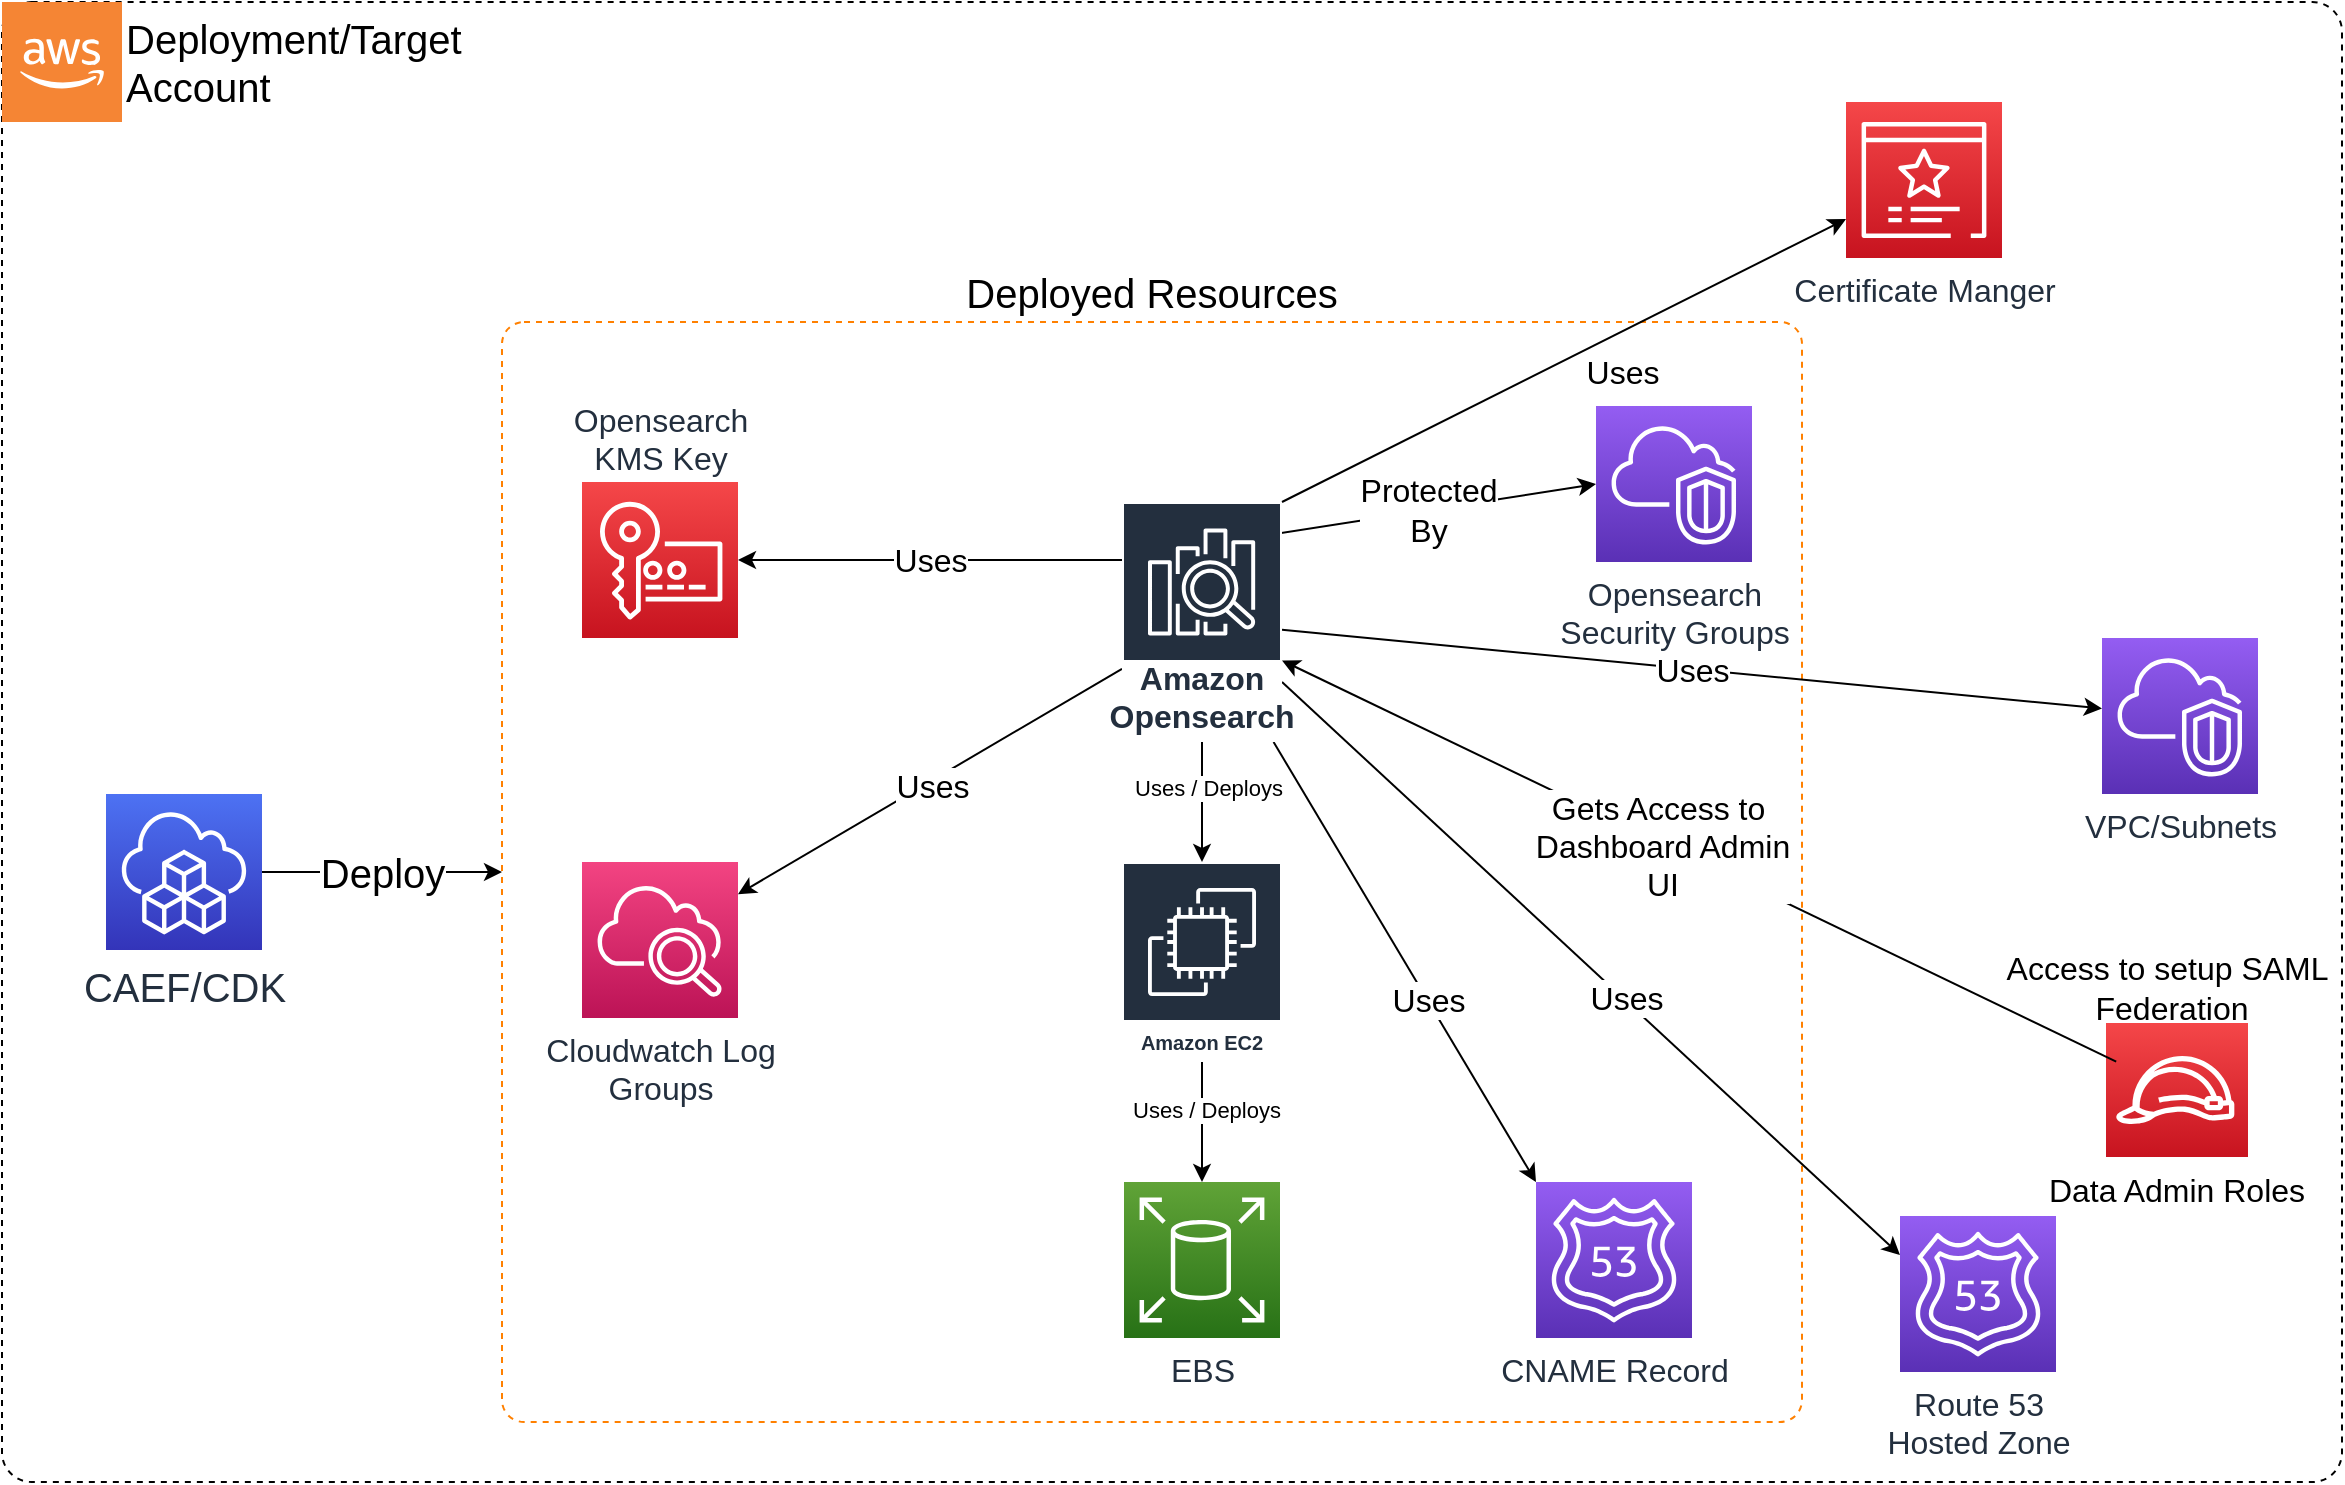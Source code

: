<mxfile version="20.8.10" type="device"><diagram id="n5W9dpHo_4uRlmlUV37y" name="Page-1"><mxGraphModel dx="1491" dy="855" grid="0" gridSize="10" guides="1" tooltips="1" connect="1" arrows="1" fold="1" page="1" pageScale="1" pageWidth="1700" pageHeight="1100" background="#FFFFFF" math="0" shadow="0"><root><mxCell id="0"/><mxCell id="1" parent="0"/><mxCell id="Upz8JuczPAwtXJUR2zo9-64" value="" style="rounded=1;whiteSpace=wrap;html=1;fontSize=20;fillColor=none;arcSize=2;dashed=1;labelPosition=center;verticalLabelPosition=top;align=center;verticalAlign=bottom;strokeColor=#000000;" parent="1" vertex="1"><mxGeometry x="240" y="300" width="1170" height="740" as="geometry"/></mxCell><mxCell id="Vt560z4J3A8kVG_z0Vwq-3" value="Deployed Resources" style="rounded=1;whiteSpace=wrap;html=1;fontSize=20;fillColor=none;arcSize=2;dashed=1;labelPosition=center;verticalLabelPosition=top;align=center;verticalAlign=bottom;strokeColor=#FF8000;" parent="1" vertex="1"><mxGeometry x="490" y="460" width="650" height="550" as="geometry"/></mxCell><mxCell id="Vt560z4J3A8kVG_z0Vwq-4" value="Deployment/Target&lt;br style=&quot;font-size: 20px;&quot;&gt;Account" style="outlineConnect=0;dashed=0;verticalLabelPosition=middle;verticalAlign=middle;align=left;html=1;shape=mxgraph.aws3.cloud_2;fillColor=#F58534;gradientColor=none;labelPosition=right;fontSize=20;" parent="1" vertex="1"><mxGeometry x="240" y="300" width="60" height="60" as="geometry"/></mxCell><mxCell id="Vt560z4J3A8kVG_z0Vwq-5" value="Deploy" style="edgeStyle=orthogonalEdgeStyle;rounded=0;orthogonalLoop=1;jettySize=auto;html=1;entryX=0;entryY=0.5;entryDx=0;entryDy=0;fontSize=20;" parent="1" source="Vt560z4J3A8kVG_z0Vwq-6" target="Vt560z4J3A8kVG_z0Vwq-3" edge="1"><mxGeometry relative="1" as="geometry"/></mxCell><mxCell id="Vt560z4J3A8kVG_z0Vwq-6" value="CAEF/CDK" style="sketch=0;points=[[0,0,0],[0.25,0,0],[0.5,0,0],[0.75,0,0],[1,0,0],[0,1,0],[0.25,1,0],[0.5,1,0],[0.75,1,0],[1,1,0],[0,0.25,0],[0,0.5,0],[0,0.75,0],[1,0.25,0],[1,0.5,0],[1,0.75,0]];outlineConnect=0;fontColor=#232F3E;gradientColor=#4D72F3;gradientDirection=north;fillColor=#3334B9;strokeColor=#ffffff;dashed=0;verticalLabelPosition=bottom;verticalAlign=top;align=center;html=1;fontSize=20;fontStyle=0;aspect=fixed;shape=mxgraph.aws4.resourceIcon;resIcon=mxgraph.aws4.cloud_development_kit;" parent="1" vertex="1"><mxGeometry x="292" y="696" width="78" height="78" as="geometry"/></mxCell><mxCell id="Vt560z4J3A8kVG_z0Vwq-15" value="Opensearch&lt;br&gt;KMS Key" style="sketch=0;points=[[0,0,0],[0.25,0,0],[0.5,0,0],[0.75,0,0],[1,0,0],[0,1,0],[0.25,1,0],[0.5,1,0],[0.75,1,0],[1,1,0],[0,0.25,0],[0,0.5,0],[0,0.75,0],[1,0.25,0],[1,0.5,0],[1,0.75,0]];outlineConnect=0;fontColor=#232F3E;gradientColor=#F54749;gradientDirection=north;fillColor=#C7131F;strokeColor=#ffffff;dashed=0;verticalLabelPosition=top;verticalAlign=bottom;align=center;html=1;fontSize=16;fontStyle=0;aspect=fixed;shape=mxgraph.aws4.resourceIcon;resIcon=mxgraph.aws4.key_management_service;labelPosition=center;" parent="1" vertex="1"><mxGeometry x="530" y="540" width="78" height="78" as="geometry"/></mxCell><mxCell id="5" value="Uses" style="edgeStyle=none;html=1;fontSize=16;" parent="1" target="Vt560z4J3A8kVG_z0Vwq-15" edge="1"><mxGeometry relative="1" as="geometry"><mxPoint x="800" y="579" as="sourcePoint"/></mxGeometry></mxCell><mxCell id="37" value="Protected&lt;br&gt;By" style="edgeStyle=none;html=1;entryX=0;entryY=0.5;entryDx=0;entryDy=0;entryPerimeter=0;fontSize=16;" parent="1" target="17" edge="1"><mxGeometry relative="1" as="geometry"><mxPoint x="870" y="567" as="sourcePoint"/></mxGeometry></mxCell><mxCell id="17" value="Opensearch &lt;br&gt;Security Groups" style="sketch=0;points=[[0,0,0],[0.25,0,0],[0.5,0,0],[0.75,0,0],[1,0,0],[0,1,0],[0.25,1,0],[0.5,1,0],[0.75,1,0],[1,1,0],[0,0.25,0],[0,0.5,0],[0,0.75,0],[1,0.25,0],[1,0.5,0],[1,0.75,0]];outlineConnect=0;fontColor=#232F3E;gradientColor=#945DF2;gradientDirection=north;fillColor=#5A30B5;strokeColor=#ffffff;dashed=0;verticalLabelPosition=bottom;verticalAlign=top;align=center;html=1;fontSize=16;fontStyle=0;aspect=fixed;shape=mxgraph.aws4.resourceIcon;resIcon=mxgraph.aws4.vpc;" parent="1" vertex="1"><mxGeometry x="1037" y="502" width="78" height="78" as="geometry"/></mxCell><mxCell id="24" value="Uses" style="edgeStyle=none;html=1;fontSize=16;" parent="1" source="Upz8JuczPAwtXJUR2zo9-41" target="23" edge="1"><mxGeometry x="-0.001" relative="1" as="geometry"><mxPoint x="1168" y="657" as="sourcePoint"/><mxPoint as="offset"/></mxGeometry></mxCell><mxCell id="23" value="VPC/Subnets" style="sketch=0;points=[[0,0,0],[0.25,0,0],[0.5,0,0],[0.75,0,0],[1,0,0],[0,1,0],[0.25,1,0],[0.5,1,0],[0.75,1,0],[1,1,0],[0,0.25,0],[0,0.5,0],[0,0.75,0],[1,0.25,0],[1,0.5,0],[1,0.75,0]];outlineConnect=0;fontColor=#232F3E;gradientColor=#945DF2;gradientDirection=north;fillColor=#5A30B5;strokeColor=#ffffff;dashed=0;verticalLabelPosition=bottom;verticalAlign=top;align=center;html=1;fontSize=16;fontStyle=0;aspect=fixed;shape=mxgraph.aws4.resourceIcon;resIcon=mxgraph.aws4.vpc;" parent="1" vertex="1"><mxGeometry x="1290" y="618" width="78" height="78" as="geometry"/></mxCell><mxCell id="Q0SemSmks-LGMFw4Zxaa-47" value="Data Admin Roles" style="group;labelPosition=center;verticalLabelPosition=bottom;align=center;verticalAlign=top;fontSize=16;" parent="1" vertex="1" connectable="0"><mxGeometry x="1291.5" y="810" width="72" height="68" as="geometry"/></mxCell><mxCell id="Q0SemSmks-LGMFw4Zxaa-48" value="" style="rounded=0;whiteSpace=wrap;html=1;verticalAlign=top;fillColor=#C7131F;strokeColor=#ffffff;fontColor=#232F3E;sketch=0;gradientColor=#F54749;gradientDirection=north;dashed=0;fontStyle=0;" parent="Q0SemSmks-LGMFw4Zxaa-47" vertex="1"><mxGeometry width="72" height="68" as="geometry"/></mxCell><mxCell id="Q0SemSmks-LGMFw4Zxaa-49" value="" style="sketch=0;outlineConnect=0;dashed=0;verticalLabelPosition=bottom;verticalAlign=top;align=center;html=1;fontSize=12;fontStyle=0;aspect=fixed;pointerEvents=1;shape=mxgraph.aws4.role;" parent="Q0SemSmks-LGMFw4Zxaa-47" vertex="1"><mxGeometry x="5" y="17" width="60.27" height="34" as="geometry"/></mxCell><mxCell id="Q0SemSmks-LGMFw4Zxaa-86" value="Access to setup SAML&amp;nbsp;&lt;br style=&quot;font-size: 16px;&quot;&gt;Federation" style="text;html=1;strokeColor=none;fillColor=none;align=center;verticalAlign=middle;whiteSpace=wrap;rounded=0;strokeWidth=2;fontSize=16;" parent="1" vertex="1"><mxGeometry x="1240" y="778" width="170" height="30" as="geometry"/></mxCell><mxCell id="Upz8JuczPAwtXJUR2zo9-49" style="edgeStyle=orthogonalEdgeStyle;rounded=0;orthogonalLoop=1;jettySize=auto;html=1;" parent="1" source="Upz8JuczPAwtXJUR2zo9-41" target="Upz8JuczPAwtXJUR2zo9-43" edge="1"><mxGeometry relative="1" as="geometry"/></mxCell><mxCell id="Upz8JuczPAwtXJUR2zo9-50" value="Uses / Deploys" style="edgeLabel;html=1;align=center;verticalAlign=middle;resizable=0;points=[];" parent="Upz8JuczPAwtXJUR2zo9-49" vertex="1" connectable="0"><mxGeometry x="-0.229" y="3" relative="1" as="geometry"><mxPoint as="offset"/></mxGeometry></mxCell><mxCell id="Upz8JuczPAwtXJUR2zo9-52" style="rounded=0;orthogonalLoop=1;jettySize=auto;html=1;" parent="1" source="Upz8JuczPAwtXJUR2zo9-41" target="Upz8JuczPAwtXJUR2zo9-42" edge="1"><mxGeometry relative="1" as="geometry"/></mxCell><mxCell id="Upz8JuczPAwtXJUR2zo9-53" value="Uses" style="edgeLabel;html=1;align=center;verticalAlign=middle;resizable=0;points=[];fontSize=16;" parent="Upz8JuczPAwtXJUR2zo9-52" vertex="1" connectable="0"><mxGeometry x="0.0" y="2" relative="1" as="geometry"><mxPoint as="offset"/></mxGeometry></mxCell><mxCell id="Upz8JuczPAwtXJUR2zo9-57" style="edgeStyle=none;rounded=0;orthogonalLoop=1;jettySize=auto;html=1;entryX=0;entryY=0.25;entryDx=0;entryDy=0;entryPerimeter=0;" parent="1" target="Upz8JuczPAwtXJUR2zo9-47" edge="1"><mxGeometry relative="1" as="geometry"><mxPoint x="880" y="640" as="sourcePoint"/></mxGeometry></mxCell><mxCell id="Upz8JuczPAwtXJUR2zo9-58" value="Uses" style="edgeLabel;html=1;align=center;verticalAlign=middle;resizable=0;points=[];fontSize=16;" parent="Upz8JuczPAwtXJUR2zo9-57" vertex="1" connectable="0"><mxGeometry x="0.105" y="1" relative="1" as="geometry"><mxPoint as="offset"/></mxGeometry></mxCell><mxCell id="Upz8JuczPAwtXJUR2zo9-60" style="edgeStyle=none;rounded=0;orthogonalLoop=1;jettySize=auto;html=1;exitX=1;exitY=0;exitDx=0;exitDy=0;exitPerimeter=0;" parent="1" source="Upz8JuczPAwtXJUR2zo9-41" target="Upz8JuczPAwtXJUR2zo9-46" edge="1"><mxGeometry relative="1" as="geometry"/></mxCell><mxCell id="Upz8JuczPAwtXJUR2zo9-61" value="Uses" style="edgeLabel;html=1;align=center;verticalAlign=middle;resizable=0;points=[];fontSize=16;" parent="Upz8JuczPAwtXJUR2zo9-60" vertex="1" connectable="0"><mxGeometry x="0.158" y="-4" relative="1" as="geometry"><mxPoint x="5" y="13" as="offset"/></mxGeometry></mxCell><mxCell id="Upz8JuczPAwtXJUR2zo9-62" style="edgeStyle=none;rounded=0;orthogonalLoop=1;jettySize=auto;html=1;entryX=0;entryY=0;entryDx=0;entryDy=0;entryPerimeter=0;" parent="1" source="Upz8JuczPAwtXJUR2zo9-41" target="Upz8JuczPAwtXJUR2zo9-59" edge="1"><mxGeometry relative="1" as="geometry"/></mxCell><mxCell id="Upz8JuczPAwtXJUR2zo9-63" value="Uses" style="edgeLabel;html=1;align=center;verticalAlign=middle;resizable=0;points=[];fontSize=16;" parent="Upz8JuczPAwtXJUR2zo9-62" vertex="1" connectable="0"><mxGeometry x="0.163" y="-1" relative="1" as="geometry"><mxPoint x="1" as="offset"/></mxGeometry></mxCell><mxCell id="Upz8JuczPAwtXJUR2zo9-41" value="Amazon Opensearch" style="sketch=0;outlineConnect=0;fontColor=#232F3E;gradientColor=none;strokeColor=#ffffff;fillColor=#232F3E;dashed=0;verticalLabelPosition=middle;verticalAlign=bottom;align=center;html=1;whiteSpace=wrap;fontSize=16;fontStyle=1;spacing=3;shape=mxgraph.aws4.productIcon;prIcon=mxgraph.aws4.elasticsearch_service;" parent="1" vertex="1"><mxGeometry x="800" y="550" width="80" height="120" as="geometry"/></mxCell><mxCell id="Upz8JuczPAwtXJUR2zo9-42" value="Cloudwatch Log&lt;br style=&quot;font-size: 16px;&quot;&gt;Groups" style="sketch=0;points=[[0,0,0],[0.25,0,0],[0.5,0,0],[0.75,0,0],[1,0,0],[0,1,0],[0.25,1,0],[0.5,1,0],[0.75,1,0],[1,1,0],[0,0.25,0],[0,0.5,0],[0,0.75,0],[1,0.25,0],[1,0.5,0],[1,0.75,0]];points=[[0,0,0],[0.25,0,0],[0.5,0,0],[0.75,0,0],[1,0,0],[0,1,0],[0.25,1,0],[0.5,1,0],[0.75,1,0],[1,1,0],[0,0.25,0],[0,0.5,0],[0,0.75,0],[1,0.25,0],[1,0.5,0],[1,0.75,0]];outlineConnect=0;fontColor=#232F3E;gradientColor=#F34482;gradientDirection=north;fillColor=#BC1356;strokeColor=#ffffff;dashed=0;verticalLabelPosition=bottom;verticalAlign=top;align=center;html=1;fontSize=16;fontStyle=0;aspect=fixed;shape=mxgraph.aws4.resourceIcon;resIcon=mxgraph.aws4.cloudwatch_2;" parent="1" vertex="1"><mxGeometry x="530" y="730" width="78" height="78" as="geometry"/></mxCell><mxCell id="Upz8JuczPAwtXJUR2zo9-48" style="edgeStyle=orthogonalEdgeStyle;rounded=0;orthogonalLoop=1;jettySize=auto;html=1;entryX=0.5;entryY=0;entryDx=0;entryDy=0;entryPerimeter=0;" parent="1" source="Upz8JuczPAwtXJUR2zo9-43" target="Upz8JuczPAwtXJUR2zo9-45" edge="1"><mxGeometry relative="1" as="geometry"/></mxCell><mxCell id="Upz8JuczPAwtXJUR2zo9-51" value="Uses / Deploys" style="edgeLabel;html=1;align=center;verticalAlign=middle;resizable=0;points=[];" parent="Upz8JuczPAwtXJUR2zo9-48" vertex="1" connectable="0"><mxGeometry x="-0.2" y="2" relative="1" as="geometry"><mxPoint as="offset"/></mxGeometry></mxCell><mxCell id="Upz8JuczPAwtXJUR2zo9-43" value="Amazon EC2" style="sketch=0;outlineConnect=0;fontColor=#232F3E;gradientColor=none;strokeColor=#ffffff;fillColor=#232F3E;dashed=0;verticalLabelPosition=middle;verticalAlign=bottom;align=center;html=1;whiteSpace=wrap;fontSize=10;fontStyle=1;spacing=3;shape=mxgraph.aws4.productIcon;prIcon=mxgraph.aws4.ec2;" parent="1" vertex="1"><mxGeometry x="800" y="730" width="80" height="100" as="geometry"/></mxCell><mxCell id="Upz8JuczPAwtXJUR2zo9-45" value="EBS" style="sketch=0;points=[[0,0,0],[0.25,0,0],[0.5,0,0],[0.75,0,0],[1,0,0],[0,1,0],[0.25,1,0],[0.5,1,0],[0.75,1,0],[1,1,0],[0,0.25,0],[0,0.5,0],[0,0.75,0],[1,0.25,0],[1,0.5,0],[1,0.75,0]];outlineConnect=0;fontColor=#232F3E;gradientColor=#60A337;gradientDirection=north;fillColor=#277116;strokeColor=#ffffff;dashed=0;verticalLabelPosition=bottom;verticalAlign=top;align=center;html=1;fontSize=16;fontStyle=0;aspect=fixed;shape=mxgraph.aws4.resourceIcon;resIcon=mxgraph.aws4.elastic_block_store;" parent="1" vertex="1"><mxGeometry x="801" y="890" width="78" height="78" as="geometry"/></mxCell><mxCell id="Upz8JuczPAwtXJUR2zo9-46" value="Certificate Manger" style="sketch=0;points=[[0,0,0],[0.25,0,0],[0.5,0,0],[0.75,0,0],[1,0,0],[0,1,0],[0.25,1,0],[0.5,1,0],[0.75,1,0],[1,1,0],[0,0.25,0],[0,0.5,0],[0,0.75,0],[1,0.25,0],[1,0.5,0],[1,0.75,0]];outlineConnect=0;fontColor=#232F3E;gradientColor=#F54749;gradientDirection=north;fillColor=#C7131F;strokeColor=#ffffff;dashed=0;verticalLabelPosition=bottom;verticalAlign=top;align=center;html=1;fontSize=16;fontStyle=0;aspect=fixed;shape=mxgraph.aws4.resourceIcon;resIcon=mxgraph.aws4.certificate_manager_3;" parent="1" vertex="1"><mxGeometry x="1162" y="350" width="78" height="78" as="geometry"/></mxCell><mxCell id="Upz8JuczPAwtXJUR2zo9-47" value="Route 53&lt;br style=&quot;font-size: 16px;&quot;&gt;Hosted Zone" style="sketch=0;points=[[0,0,0],[0.25,0,0],[0.5,0,0],[0.75,0,0],[1,0,0],[0,1,0],[0.25,1,0],[0.5,1,0],[0.75,1,0],[1,1,0],[0,0.25,0],[0,0.5,0],[0,0.75,0],[1,0.25,0],[1,0.5,0],[1,0.75,0]];outlineConnect=0;fontColor=#232F3E;gradientColor=#945DF2;gradientDirection=north;fillColor=#5A30B5;strokeColor=#ffffff;dashed=0;verticalLabelPosition=bottom;verticalAlign=top;align=center;html=1;fontSize=16;fontStyle=0;aspect=fixed;shape=mxgraph.aws4.resourceIcon;resIcon=mxgraph.aws4.route_53;" parent="1" vertex="1"><mxGeometry x="1189" y="907" width="78" height="78" as="geometry"/></mxCell><mxCell id="Upz8JuczPAwtXJUR2zo9-55" style="edgeStyle=none;rounded=0;orthogonalLoop=1;jettySize=auto;html=1;" parent="1" source="Q0SemSmks-LGMFw4Zxaa-49" target="Upz8JuczPAwtXJUR2zo9-41" edge="1"><mxGeometry relative="1" as="geometry"/></mxCell><mxCell id="Upz8JuczPAwtXJUR2zo9-56" value="Gets Access to&amp;nbsp;&lt;br style=&quot;font-size: 16px;&quot;&gt;Dashboard Admin&lt;br style=&quot;font-size: 16px;&quot;&gt;UI" style="edgeLabel;html=1;align=center;verticalAlign=middle;resizable=0;points=[];fontSize=16;" parent="Upz8JuczPAwtXJUR2zo9-55" vertex="1" connectable="0"><mxGeometry x="0.087" y="1" relative="1" as="geometry"><mxPoint as="offset"/></mxGeometry></mxCell><mxCell id="Upz8JuczPAwtXJUR2zo9-59" value="CNAME Record" style="sketch=0;points=[[0,0,0],[0.25,0,0],[0.5,0,0],[0.75,0,0],[1,0,0],[0,1,0],[0.25,1,0],[0.5,1,0],[0.75,1,0],[1,1,0],[0,0.25,0],[0,0.5,0],[0,0.75,0],[1,0.25,0],[1,0.5,0],[1,0.75,0]];outlineConnect=0;fontColor=#232F3E;gradientColor=#945DF2;gradientDirection=north;fillColor=#5A30B5;strokeColor=#ffffff;dashed=0;verticalLabelPosition=bottom;verticalAlign=top;align=center;html=1;fontSize=16;fontStyle=0;aspect=fixed;shape=mxgraph.aws4.resourceIcon;resIcon=mxgraph.aws4.route_53;" parent="1" vertex="1"><mxGeometry x="1007" y="890" width="78" height="78" as="geometry"/></mxCell></root></mxGraphModel></diagram></mxfile>
